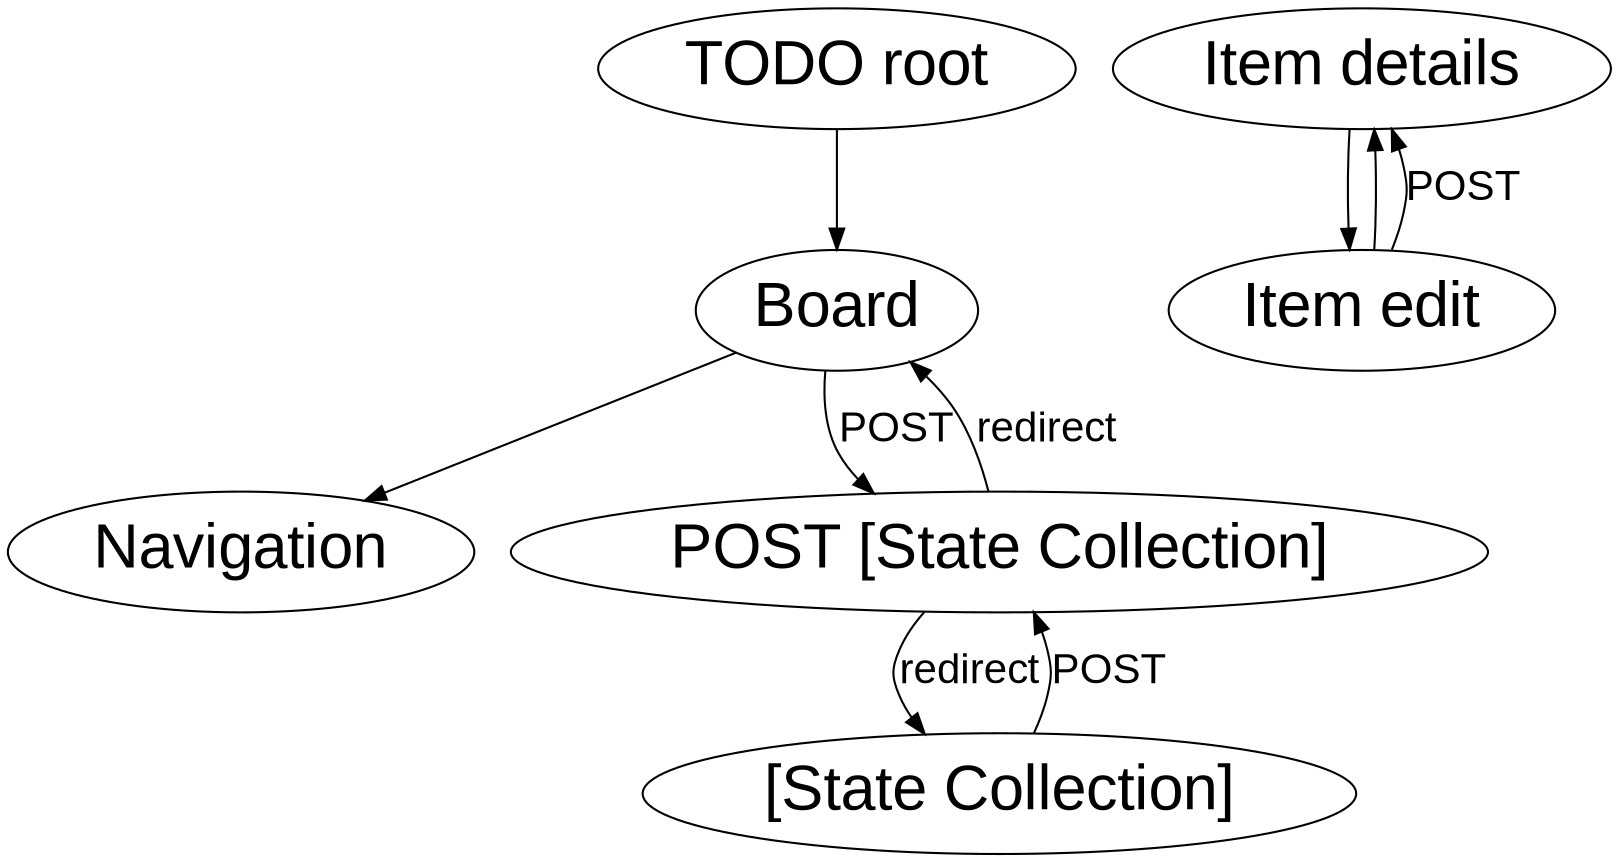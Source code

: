 digraph application {
  graph [fontname = "Liberation Sans"];
  edge [fontname = "Liberation Sans", fontsize = 20];
  node [fontname = "Liberation Sans", fontsize = 30];

/* 
  "Backlog" [color="#cccccc", style="filled"];
  "Working" [color="#cccccc", style="filled"];
  "Verify" [color="#cccccc", style="filled"];
  "Done" [color="#cccccc", style="filled"];

  "Board" -> "Backlog" [color=red];
  "Board" -> "Working";
  "Board" -> "Verify";
  "Board" -> "Done";
*/

  "TODO root" -> "Board";

  "Board" -> "Navigation";

  // "Board" -> "Item details";
  // "[State Collection]" -> "Item details";

  // "Item details" -> "Board";
  // "Item details" -> "[State Collection]";

  "Item details" -> "Item edit"
  "Item edit" -> "Item details"
  "Item edit" -> "Item details" [label=POST]

  "[State Collection]" -> "POST [State Collection]" [label=POST]
  "Board" -> "POST [State Collection]" [label=POST]

  "POST [State Collection]" -> "[State Collection]" [label=redirect]
  "POST [State Collection]" -> "Board" [label=redirect]
/*
  "Backlog" -> "Working" // [label=Move color=red];
  "Working" -> "Backlog" // [label=Move color=red];
  "Working" -> "Verify" // [label=Move color=red];
  "Verify" -> "Working" // [label=Move color=red];
  "Verify" -> "Done" // [label=Move color=red];
  "Done" -> "Working" // [label=Move color=red];
  */
  //"Working" -> "Pull" [label=Backlog color=red];
  //"Done" -> "Pull" [label=Verify color=red];
}
